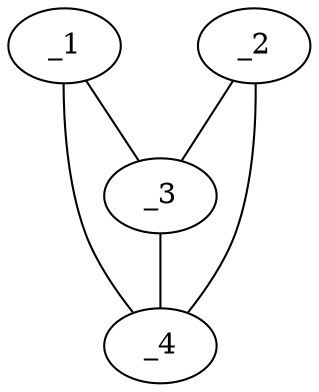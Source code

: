 graph obj46_135 {
	_1	 [dim=64,
		histo1="0.993367",
		histo10=0,
		histo11=0,
		histo12=0,
		histo13=0,
		histo14=0,
		histo15=0,
		histo16=0,
		histo17="9.47598e-05",
		histo18="0.000284279",
		histo19=0,
		histo2="0.00540131",
		histo20=0,
		histo21=0,
		histo22="0.000473799",
		histo23="9.47598e-05",
		histo24=0,
		histo25=0,
		histo26=0,
		histo27=0,
		histo28=0,
		histo29=0,
		histo3=0,
		histo30=0,
		histo31=0,
		histo32=0,
		histo33=0,
		histo34=0,
		histo35=0,
		histo36=0,
		histo37=0,
		histo38=0,
		histo39=0,
		histo4=0,
		histo40=0,
		histo41=0,
		histo42=0,
		histo43=0,
		histo44=0,
		histo45=0,
		histo46=0,
		histo47=0,
		histo48=0,
		histo49=0,
		histo5=0,
		histo50=0,
		histo51=0,
		histo52=0,
		histo53=0,
		histo54=0,
		histo55=0,
		histo56=0,
		histo57=0,
		histo58=0,
		histo59=0,
		histo6="0.000284279",
		histo60=0,
		histo61=0,
		histo62=0,
		histo63=0,
		histo64=0,
		histo7=0,
		histo8=0,
		histo9=0];
	_3	 [dim=64,
		histo1="0.00107258",
		histo10=0,
		histo11=0,
		histo12=0,
		histo13=0,
		histo14=0,
		histo15=0,
		histo16=0,
		histo17="0.000715052",
		histo18=0,
		histo19=0,
		histo2="0.000715052",
		histo20=0,
		histo21="0.00214516",
		histo22="0.0622095",
		histo23="0.0268144",
		histo24="0.00357526",
		histo25=0,
		histo26="0.000715052",
		histo27="0.0150161",
		histo28=0,
		histo29=0,
		histo3="0.00107258",
		histo30=0,
		histo31=0,
		histo32=0,
		histo33=0,
		histo34=0,
		histo35=0,
		histo36=0,
		histo37=0,
		histo38="0.00393279",
		histo39="0.00357526",
		histo4=0,
		histo40="0.0014301",
		histo41=0,
		histo42="0.00214516",
		histo43="0.399714",
		histo44="0.0868788",
		histo45=0,
		histo46=0,
		histo47="0.00107258",
		histo48="0.00607794",
		histo49=0,
		histo5="0.000357526",
		histo50=0,
		histo51=0,
		histo52=0,
		histo53=0,
		histo54=0,
		histo55=0,
		histo56=0,
		histo57=0,
		histo58=0,
		histo59="0.0107258",
		histo6=0,
		histo60="0.0100107",
		histo61=0,
		histo62=0,
		histo63="0.0082231",
		histo64="0.351448",
		histo7="0.000357526",
		histo8=0,
		histo9=0];
	_1 -- _3	 [boundary=98];
	_4	 [dim=64,
		histo1="0.0818248",
		histo10=0,
		histo11=0,
		histo12=0,
		histo13=0,
		histo14=0,
		histo15=0,
		histo16=0,
		histo17="0.000724113",
		histo18="0.00434468",
		histo19="0.00434468",
		histo2="0.203476",
		histo20=0,
		histo21=0,
		histo22="0.549602",
		histo23="0.0601014",
		histo24=0,
		histo25=0,
		histo26=0,
		histo27=0,
		histo28=0,
		histo29=0,
		histo3="0.00362056",
		histo30=0,
		histo31=0,
		histo32=0,
		histo33=0,
		histo34=0,
		histo35=0,
		histo36=0,
		histo37=0,
		histo38=0,
		histo39=0,
		histo4=0,
		histo40=0,
		histo41=0,
		histo42=0,
		histo43="0.00434468",
		histo44=0,
		histo45=0,
		histo46=0,
		histo47=0,
		histo48=0,
		histo49=0,
		histo5="0.000724113",
		histo50=0,
		histo51=0,
		histo52=0,
		histo53=0,
		histo54=0,
		histo55=0,
		histo56=0,
		histo57=0,
		histo58=0,
		histo59=0,
		histo6="0.0868936",
		histo60=0,
		histo61=0,
		histo62=0,
		histo63=0,
		histo64=0,
		histo7=0,
		histo8=0,
		histo9=0];
	_1 -- _4	 [boundary=130];
	_2	 [dim=64,
		histo1="0.0120992",
		histo10=0,
		histo11=0,
		histo12=0,
		histo13=0,
		histo14=0,
		histo15=0,
		histo16=0,
		histo17=0,
		histo18=0,
		histo19="0.00967937",
		histo2="0.325469",
		histo20=0,
		histo21=0,
		histo22=0,
		histo23="0.00181488",
		histo24="0.00362976",
		histo25=0,
		histo26=0,
		histo27=0,
		histo28=0,
		histo29=0,
		histo3="0.593466",
		histo30=0,
		histo31=0,
		histo32=0,
		histo33=0,
		histo34=0,
		histo35=0,
		histo36=0,
		histo37=0,
		histo38=0,
		histo39=0,
		histo4="0.0526316",
		histo40=0,
		histo41=0,
		histo42=0,
		histo43=0,
		histo44=0,
		histo45=0,
		histo46=0,
		histo47=0,
		histo48=0,
		histo49=0,
		histo5=0,
		histo50=0,
		histo51=0,
		histo52=0,
		histo53=0,
		histo54=0,
		histo55=0,
		histo56=0,
		histo57=0,
		histo58=0,
		histo59=0,
		histo6=0,
		histo60=0,
		histo61=0,
		histo62=0,
		histo63=0,
		histo64=0,
		histo7="0.00120992",
		histo8=0,
		histo9=0];
	_2 -- _3	 [boundary=147];
	_2 -- _4	 [boundary=153];
	_3 -- _4	 [boundary=460];
}
